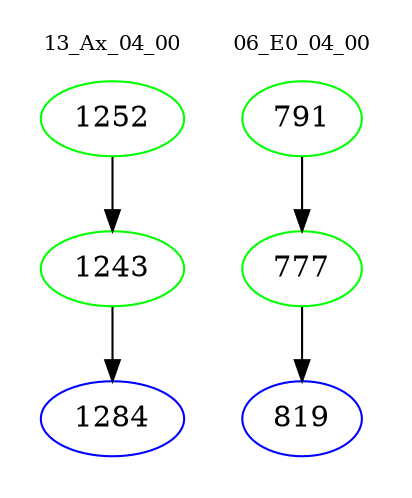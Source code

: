 digraph{
subgraph cluster_0 {
color = white
label = "13_Ax_04_00";
fontsize=10;
T0_1252 [label="1252", color="green"]
T0_1252 -> T0_1243 [color="black"]
T0_1243 [label="1243", color="green"]
T0_1243 -> T0_1284 [color="black"]
T0_1284 [label="1284", color="blue"]
}
subgraph cluster_1 {
color = white
label = "06_E0_04_00";
fontsize=10;
T1_791 [label="791", color="green"]
T1_791 -> T1_777 [color="black"]
T1_777 [label="777", color="green"]
T1_777 -> T1_819 [color="black"]
T1_819 [label="819", color="blue"]
}
}
